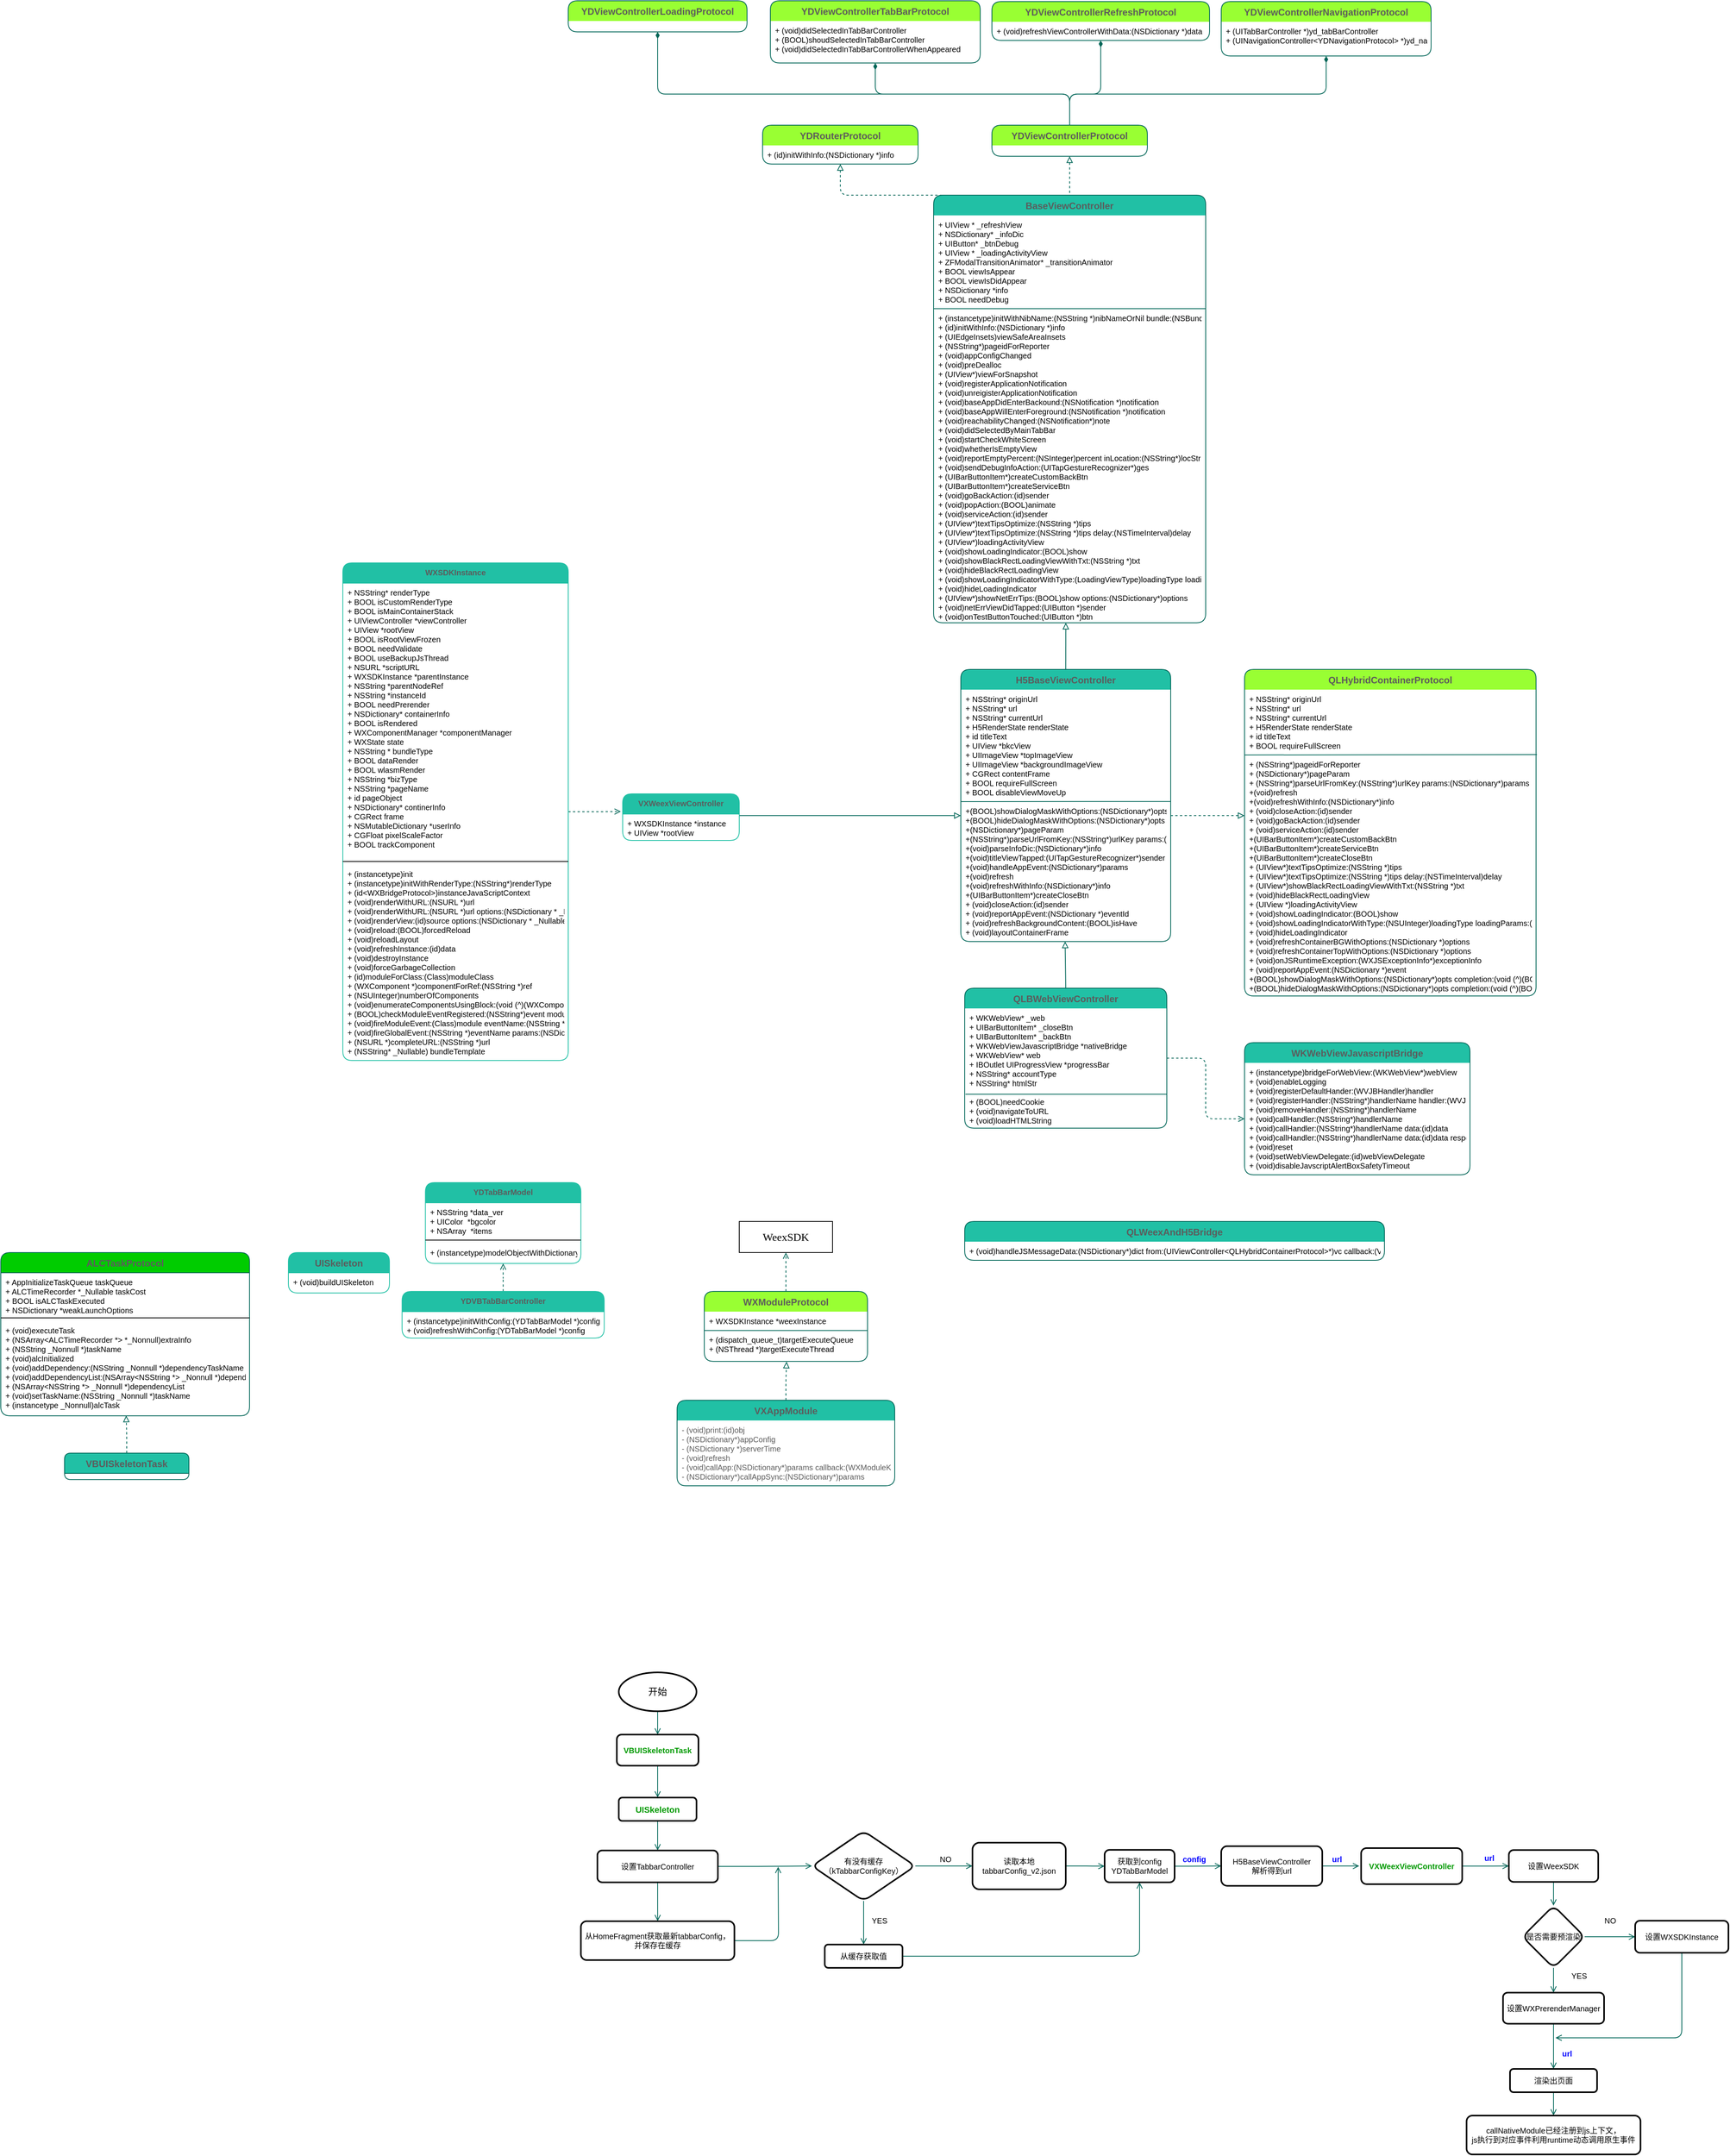 <mxfile version="14.2.9" type="github" pages="2">
  <diagram id="C5RBs43oDa-KdzZeNtuy" name="Weex加载">
    <mxGraphModel dx="3048" dy="3082" grid="1" gridSize="10" guides="1" tooltips="1" connect="1" arrows="1" fold="1" page="1" pageScale="1" pageWidth="827" pageHeight="1169" math="0" shadow="0">
      <root>
        <mxCell id="WIyWlLk6GJQsqaUBKTNV-0" />
        <mxCell id="WIyWlLk6GJQsqaUBKTNV-1" parent="WIyWlLk6GJQsqaUBKTNV-0" />
        <mxCell id="Zo8zre_AHFBqHG1fS06w-28" value="QLWeexAndH5Bridge" style="swimlane;fontStyle=1;align=center;verticalAlign=top;childLayout=stackLayout;horizontal=1;startSize=26;horizontalStack=0;resizeParent=1;resizeParentMax=0;resizeLast=0;collapsible=1;marginBottom=0;rounded=1;sketch=0;strokeColor=#006658;fillColor=#21C0A5;fontColor=#5C5C5C;swimlaneLine=0;" vertex="1" parent="WIyWlLk6GJQsqaUBKTNV-1">
          <mxGeometry x="360" y="280" width="540" height="50" as="geometry" />
        </mxCell>
        <mxCell id="Zo8zre_AHFBqHG1fS06w-31" value="+ (void)handleJSMessageData:(NSDictionary*)dict from:(UIViewController&lt;QLHybridContainerProtocol&gt;*)vc callback:(VXModuleKeepAliveCallback)callback" style="text;strokeColor=none;fillColor=none;align=left;verticalAlign=top;spacingLeft=4;spacingRight=4;overflow=hidden;rotatable=0;points=[[0,0.5],[1,0.5]];portConstraint=eastwest;fontSize=10;" vertex="1" parent="Zo8zre_AHFBqHG1fS06w-28">
          <mxGeometry y="26" width="540" height="24" as="geometry" />
        </mxCell>
        <mxCell id="Zo8zre_AHFBqHG1fS06w-32" value="WKWebViewJavascriptBridge" style="swimlane;fontStyle=1;align=center;verticalAlign=top;childLayout=stackLayout;horizontal=1;startSize=26;horizontalStack=0;resizeParent=1;resizeParentMax=0;resizeLast=0;collapsible=1;marginBottom=0;rounded=1;sketch=0;strokeColor=#006658;fillColor=#21C0A5;fontColor=#5C5C5C;swimlaneLine=0;" vertex="1" parent="WIyWlLk6GJQsqaUBKTNV-1">
          <mxGeometry x="720" y="50" width="290" height="170" as="geometry" />
        </mxCell>
        <mxCell id="Zo8zre_AHFBqHG1fS06w-33" value="+ (instancetype)bridgeForWebView:(WKWebView*)webView&#xa;+ (void)enableLogging&#xa;+ (void)registerDefaultHander:(WVJBHandler)handler&#xa;+ (void)registerHandler:(NSString*)handlerName handler:(WVJBHandler)handler&#xa;+ (void)removeHandler:(NSString*)handlerName&#xa;+ (void)callHandler:(NSString*)handlerName&#xa;+ (void)callHandler:(NSString*)handlerName data:(id)data&#xa;+ (void)callHandler:(NSString*)handlerName data:(id)data responseCallback:(WVJBResponseCallback)responseCallback&#xa;+ (void)reset&#xa;+ (void)setWebViewDelegate:(id)webViewDelegate&#xa;+ (void)disableJavscriptAlertBoxSafetyTimeout" style="text;strokeColor=none;fillColor=none;align=left;verticalAlign=top;spacingLeft=4;spacingRight=4;overflow=hidden;rotatable=0;points=[[0,0.5],[1,0.5]];portConstraint=eastwest;fontSize=10;" vertex="1" parent="Zo8zre_AHFBqHG1fS06w-32">
          <mxGeometry y="26" width="290" height="144" as="geometry" />
        </mxCell>
        <mxCell id="Zo8zre_AHFBqHG1fS06w-92" style="edgeStyle=orthogonalEdgeStyle;curved=0;rounded=1;sketch=0;orthogonalLoop=1;jettySize=auto;html=1;entryX=0;entryY=0.5;entryDx=0;entryDy=0;startArrow=none;startFill=0;endArrow=open;endFill=0;strokeColor=#006658;fillColor=#21C0A5;fontSize=10;fontColor=#FF9575;dashed=1;" edge="1" parent="WIyWlLk6GJQsqaUBKTNV-1" source="Zo8zre_AHFBqHG1fS06w-35" target="Zo8zre_AHFBqHG1fS06w-33">
          <mxGeometry relative="1" as="geometry" />
        </mxCell>
        <mxCell id="Zo8zre_AHFBqHG1fS06w-35" value="QLBWebViewController" style="swimlane;fontStyle=1;align=center;verticalAlign=top;childLayout=stackLayout;horizontal=1;startSize=26;horizontalStack=0;resizeParent=1;resizeParentMax=0;resizeLast=0;collapsible=1;marginBottom=0;rounded=1;sketch=0;strokeColor=#006658;fillColor=#21C0A5;fontColor=#5C5C5C;swimlaneLine=0;" vertex="1" parent="WIyWlLk6GJQsqaUBKTNV-1">
          <mxGeometry x="360" y="-20" width="260" height="180" as="geometry">
            <mxRectangle x="360" y="-20" width="170" height="26" as="alternateBounds" />
          </mxGeometry>
        </mxCell>
        <mxCell id="Zo8zre_AHFBqHG1fS06w-36" value="+ WKWebView* _web&#xa;+ UIBarButtonItem* _closeBtn&#xa;+ UIBarButtonItem* _backBtn&#xa;+ WKWebViewJavascriptBridge *nativeBridge&#xa;+ WKWebView* web&#xa;+ IBOutlet UIProgressView *progressBar&#xa;+ NSString* accountType&#xa;+ NSString* htmlStr&#xa;&#xa;+ (BOOL)needCookie&#xa;+ (void)navigateToURL&#xa;+ (void)loadHTMLString" style="text;strokeColor=none;fillColor=none;align=left;verticalAlign=top;spacingLeft=4;spacingRight=4;overflow=hidden;rotatable=0;points=[[0,0.5],[1,0.5]];portConstraint=eastwest;fontSize=10;" vertex="1" parent="Zo8zre_AHFBqHG1fS06w-35">
          <mxGeometry y="26" width="260" height="154" as="geometry" />
        </mxCell>
        <mxCell id="Zo8zre_AHFBqHG1fS06w-103" value="" style="endArrow=none;html=1;strokeColor=#006658;fillColor=#21C0A5;fontSize=10;fontColor=#FF9575;exitX=0.004;exitY=0.717;exitDx=0;exitDy=0;exitPerimeter=0;entryX=1;entryY=0.717;entryDx=0;entryDy=0;entryPerimeter=0;" edge="1" parent="Zo8zre_AHFBqHG1fS06w-35" source="Zo8zre_AHFBqHG1fS06w-36" target="Zo8zre_AHFBqHG1fS06w-36">
          <mxGeometry width="50" height="50" relative="1" as="geometry">
            <mxPoint x="10" y="170" as="sourcePoint" />
            <mxPoint x="60" y="120" as="targetPoint" />
          </mxGeometry>
        </mxCell>
        <mxCell id="Zo8zre_AHFBqHG1fS06w-83" style="edgeStyle=orthogonalEdgeStyle;curved=0;rounded=1;sketch=0;orthogonalLoop=1;jettySize=auto;html=1;entryX=1;entryY=0.5;entryDx=0;entryDy=0;startArrow=block;startFill=0;endArrow=none;endFill=0;strokeColor=#006658;fillColor=#21C0A5;fontSize=10;fontColor=#FF9575;dashed=1;" edge="1" parent="WIyWlLk6GJQsqaUBKTNV-1" source="Zo8zre_AHFBqHG1fS06w-43" target="Zo8zre_AHFBqHG1fS06w-52">
          <mxGeometry relative="1" as="geometry">
            <Array as="points">
              <mxPoint x="878" y="-242" />
            </Array>
          </mxGeometry>
        </mxCell>
        <mxCell id="Zo8zre_AHFBqHG1fS06w-43" value="QLHybridContainerProtocol" style="swimlane;fontStyle=1;align=center;verticalAlign=top;childLayout=stackLayout;horizontal=1;startSize=26;horizontalStack=0;resizeParent=1;resizeParentMax=0;resizeLast=0;collapsible=1;marginBottom=0;rounded=1;sketch=0;strokeColor=#006658;fontColor=#5C5C5C;swimlaneLine=0;fontSize=12;fillColor=#99FF33;" vertex="1" parent="WIyWlLk6GJQsqaUBKTNV-1">
          <mxGeometry x="720" y="-430" width="375" height="420" as="geometry">
            <mxRectangle x="690" y="-540" width="170" height="26" as="alternateBounds" />
          </mxGeometry>
        </mxCell>
        <mxCell id="Zo8zre_AHFBqHG1fS06w-49" value="" style="endArrow=none;html=1;rounded=0;strokeColor=#006658;fillColor=#21C0A5;fontSize=12;fontColor=#5C5C5C;entryX=1.003;entryY=0.212;entryDx=0;entryDy=0;entryPerimeter=0;" edge="1" parent="Zo8zre_AHFBqHG1fS06w-43" target="Zo8zre_AHFBqHG1fS06w-45">
          <mxGeometry relative="1" as="geometry">
            <mxPoint y="110" as="sourcePoint" />
            <mxPoint x="160" y="110" as="targetPoint" />
          </mxGeometry>
        </mxCell>
        <mxCell id="Zo8zre_AHFBqHG1fS06w-45" value="+ NSString* originUrl&#xa;+ NSString* url&#xa;+ NSString* currentUrl&#xa;+ H5RenderState renderState&#xa;+ id titleText&#xa;+ BOOL requireFullScreen&#xa;&#xa;+ (NSString*)pageidForReporter&#xa;+ (NSDictionary*)pageParam&#xa;+ (NSString*)parseUrlFromKey:(NSString*)urlKey params:(NSDictionary*)params&#xa;+(void)refresh&#xa;+(void)refreshWithInfo:(NSDictionary*)info&#xa;+ (void)closeAction:(id)sender&#xa;+ (void)goBackAction:(id)sender&#xa;+ (void)serviceAction:(id)sender&#xa;+(UIBarButtonItem*)createCustomBackBtn&#xa;+(UIBarButtonItem*)createServiceBtn&#xa;+(UIBarButtonItem*)createCloseBtn&#xa;+ (UIView*)textTipsOptimize:(NSString *)tips&#xa;+ (UIView*)textTipsOptimize:(NSString *)tips delay:(NSTimeInterval)delay&#xa;+ (UIView*)showBlackRectLoadingViewWithTxt:(NSString *)txt&#xa;+ (void)hideBlackRectLoadingView&#xa;+ (UIView *)loadingActivityView&#xa;+ (void)showLoadingIndicator:(BOOL)show&#xa;+ (void)showLoadingIndicatorWithType:(NSUInteger)loadingType loadingParams:(NSDictionary *)params&#xa;+ (void)hideLoadingIndicator&#xa;+ (void)refreshContainerBGWithOptions:(NSDictionary *)options&#xa;+ (void)refreshContainerTopWithOptions:(NSDictionary *)options&#xa;+ (void)onJSRuntimeException:(WXJSExceptionInfo*)exceptionInfo&#xa;+ (void)reportAppEvent:(NSDictionary *)event&#xa;+(BOOL)showDialogMaskWithOptions:(NSDictionary*)opts completion:(void (^)(BOOL finished))completion&#xa;+(BOOL)hideDialogMaskWithOptions:(NSDictionary*)opts completion:(void (^)(BOOL finished))completion" style="text;strokeColor=none;fillColor=none;align=left;verticalAlign=top;spacingLeft=4;spacingRight=4;overflow=hidden;rotatable=0;points=[[0,0.5],[1,0.5]];portConstraint=eastwest;fontSize=10;" vertex="1" parent="Zo8zre_AHFBqHG1fS06w-43">
          <mxGeometry y="26" width="375" height="394" as="geometry" />
        </mxCell>
        <mxCell id="Zo8zre_AHFBqHG1fS06w-50" value="H5BaseViewController" style="swimlane;fontStyle=1;align=center;verticalAlign=top;childLayout=stackLayout;horizontal=1;startSize=26;horizontalStack=0;resizeParent=1;resizeParentMax=0;resizeLast=0;collapsible=1;marginBottom=0;rounded=1;sketch=0;strokeColor=#006658;fillColor=#21C0A5;fontColor=#5C5C5C;swimlaneLine=0;" vertex="1" parent="WIyWlLk6GJQsqaUBKTNV-1">
          <mxGeometry x="355" y="-430" width="270" height="350" as="geometry">
            <mxRectangle x="310" y="-530" width="170" height="26" as="alternateBounds" />
          </mxGeometry>
        </mxCell>
        <mxCell id="Zo8zre_AHFBqHG1fS06w-53" value="" style="endArrow=none;html=1;rounded=0;strokeColor=#006658;fillColor=#21C0A5;fontSize=10;fontColor=#5C5C5C;entryX=1;entryY=0.444;entryDx=0;entryDy=0;entryPerimeter=0;" edge="1" parent="Zo8zre_AHFBqHG1fS06w-50" target="Zo8zre_AHFBqHG1fS06w-52">
          <mxGeometry relative="1" as="geometry">
            <mxPoint y="170" as="sourcePoint" />
            <mxPoint x="160" y="170" as="targetPoint" />
          </mxGeometry>
        </mxCell>
        <mxCell id="Zo8zre_AHFBqHG1fS06w-52" value="+ NSString* originUrl&#xa;+ NSString* url&#xa;+ NSString* currentUrl&#xa;+ H5RenderState renderState&#xa;+ id titleText&#xa;+ UIView *bkcView&#xa;+ UIImageView *topImageView&#xa;+ UIImageView *backgroundImageView&#xa;+ CGRect contentFrame&#xa;+ BOOL requireFullScreen&#xa;+ BOOL disableViewMoveUp&#xa;&#xa;+(BOOL)showDialogMaskWithOptions:(NSDictionary*)opts completion:(void (^)(BOOL finished))completion&#xa;+(BOOL)hideDialogMaskWithOptions:(NSDictionary*)opts completion:(void (^)(BOOL finished))completion&#xa;+(NSDictionary*)pageParam&#xa;+(NSString*)parseUrlFromKey:(NSString*)urlKey params:(NSDictionary*)params&#xa;+(void)parseInfoDic:(NSDictionary*)info&#xa;+(void)titleViewTapped:(UITapGestureRecognizer*)sender&#xa;+(void)handleAppEvent:(NSDictionary*)params&#xa;+(void)refresh&#xa;+(void)refreshWithInfo:(NSDictionary*)info&#xa;+(UIBarButtonItem*)createCloseBtn&#xa;+ (void)closeAction:(id)sender&#xa;+ (void)reportAppEvent:(NSDictionary *)eventId&#xa;+ (void)refreshBackgroundContent:(BOOL)isHave&#xa;+ (void)layoutContainerFrame" style="text;strokeColor=none;fillColor=none;align=left;verticalAlign=top;spacingLeft=4;spacingRight=4;overflow=hidden;rotatable=0;points=[[0,0.5],[1,0.5]];portConstraint=eastwest;fontSize=10;" vertex="1" parent="Zo8zre_AHFBqHG1fS06w-50">
          <mxGeometry y="26" width="270" height="324" as="geometry" />
        </mxCell>
        <mxCell id="Zo8zre_AHFBqHG1fS06w-54" value="BaseViewController" style="swimlane;fontStyle=1;align=center;verticalAlign=top;childLayout=stackLayout;horizontal=1;startSize=26;horizontalStack=0;resizeParent=1;resizeParentMax=0;resizeLast=0;collapsible=1;marginBottom=0;rounded=1;sketch=0;strokeColor=#006658;fillColor=#21C0A5;fontColor=#5C5C5C;swimlaneLine=0;" vertex="1" parent="WIyWlLk6GJQsqaUBKTNV-1">
          <mxGeometry x="320" y="-1040" width="350" height="550" as="geometry">
            <mxRectangle x="320" y="-1040" width="170" height="26" as="alternateBounds" />
          </mxGeometry>
        </mxCell>
        <mxCell id="Zo8zre_AHFBqHG1fS06w-57" value="" style="endArrow=none;html=1;rounded=0;strokeColor=#006658;fillColor=#21C0A5;fontSize=10;fontColor=#5C5C5C;entryX=1;entryY=0.229;entryDx=0;entryDy=0;entryPerimeter=0;" edge="1" parent="Zo8zre_AHFBqHG1fS06w-54" target="Zo8zre_AHFBqHG1fS06w-56">
          <mxGeometry relative="1" as="geometry">
            <mxPoint y="146" as="sourcePoint" />
            <mxPoint x="160" y="146" as="targetPoint" />
          </mxGeometry>
        </mxCell>
        <mxCell id="Zo8zre_AHFBqHG1fS06w-56" value="+ UIView * _refreshView&#xa;+ NSDictionary* _infoDic&#xa;+ UIButton* _btnDebug&#xa;+ UIView * _loadingActivityView&#xa;+ ZFModalTransitionAnimator* _transitionAnimator&#xa;+ BOOL viewIsAppear&#xa;+ BOOL viewIsDidAppear&#xa;+ NSDictionary *info&#xa;+ BOOL needDebug&#xa;&#xa;+ (instancetype)initWithNibName:(NSString *)nibNameOrNil bundle:(NSBundle *)nibBundleOrNil __attribute__((unavailable(&quot;use initWithInfo instead:&quot;)))&#xa;+ (id)initWithInfo:(NSDictionary *)info&#xa;+ (UIEdgeInsets)viewSafeAreaInsets&#xa;+ (NSString*)pageidForReporter&#xa;+ (void)appConfigChanged&#xa;+ (void)preDealloc&#xa;+ (UIView*)viewForSnapshot&#xa;+ (void)registerApplicationNotification&#xa;+ (void)unreigisterApplicationNotification&#xa;+ (void)baseAppDidEnterBackound:(NSNotification *)notification&#xa;+ (void)baseAppWillEnterForeground:(NSNotification *)notification&#xa;+ (void)reachabilityChanged:(NSNotification*)note&#xa;+ (void)didSelectedByMainTabBar&#xa;+ (void)startCheckWhiteScreen&#xa;+ (void)whetherIsEmptyView&#xa;+ (void)reportEmptyPercent:(NSInteger)percent inLocation:(NSString*)locStr url:(NSString*)urlstr&#xa;+ (void)sendDebugInfoAction:(UITapGestureRecognizer*)ges&#xa;+ (UIBarButtonItem*)createCustomBackBtn&#xa;+ (UIBarButtonItem*)createServiceBtn&#xa;+ (void)goBackAction:(id)sender&#xa;+ (void)popAction:(BOOL)animate&#xa;+ (void)serviceAction:(id)sender&#xa;+ (UIView*)textTipsOptimize:(NSString *)tips&#xa;+ (UIView*)textTipsOptimize:(NSString *)tips delay:(NSTimeInterval)delay&#xa;+ (UIView*)loadingActivityView&#xa;+ (void)showLoadingIndicator:(BOOL)show&#xa;+ (void)showBlackRectLoadingViewWithTxt:(NSString *)txt&#xa;+ (void)hideBlackRectLoadingView&#xa;+ (void)showLoadingIndicatorWithType:(LoadingViewType)loadingType loadingParams:(NSDictionary *)params&#xa;+ (void)hideLoadingIndicator&#xa;+ (UIView*)showNetErrTips:(BOOL)show options:(NSDictionary*)options&#xa;+ (void)netErrViewDidTapped:(UIButton *)sender&#xa;+ (void)onTestButtonTouched:(UIButton *)btn" style="text;strokeColor=none;fillColor=none;align=left;verticalAlign=top;spacingLeft=4;spacingRight=4;overflow=hidden;rotatable=0;points=[[0,0.5],[1,0.5]];portConstraint=eastwest;fontSize=10;" vertex="1" parent="Zo8zre_AHFBqHG1fS06w-54">
          <mxGeometry y="26" width="350" height="524" as="geometry" />
        </mxCell>
        <mxCell id="Zo8zre_AHFBqHG1fS06w-84" style="edgeStyle=orthogonalEdgeStyle;curved=0;rounded=1;sketch=0;orthogonalLoop=1;jettySize=auto;html=1;entryX=0.25;entryY=0;entryDx=0;entryDy=0;dashed=1;startArrow=block;startFill=0;endArrow=none;endFill=0;strokeColor=#006658;fillColor=#21C0A5;fontSize=10;fontColor=#FF9575;" edge="1" parent="WIyWlLk6GJQsqaUBKTNV-1" source="Zo8zre_AHFBqHG1fS06w-58" target="Zo8zre_AHFBqHG1fS06w-54">
          <mxGeometry relative="1" as="geometry">
            <Array as="points">
              <mxPoint x="200" y="-1040" />
            </Array>
          </mxGeometry>
        </mxCell>
        <mxCell id="Zo8zre_AHFBqHG1fS06w-58" value="YDRouterProtocol" style="swimlane;fontStyle=1;align=center;verticalAlign=top;childLayout=stackLayout;horizontal=1;startSize=26;horizontalStack=0;resizeParent=1;resizeParentMax=0;resizeLast=0;collapsible=1;marginBottom=0;rounded=1;sketch=0;strokeColor=#006658;fontColor=#5C5C5C;swimlaneLine=0;fontSize=12;fillColor=#99FF33;" vertex="1" parent="WIyWlLk6GJQsqaUBKTNV-1">
          <mxGeometry x="100" y="-1130" width="200" height="50" as="geometry">
            <mxRectangle x="690" y="-540" width="170" height="26" as="alternateBounds" />
          </mxGeometry>
        </mxCell>
        <mxCell id="Zo8zre_AHFBqHG1fS06w-60" value="+ (id)initWithInfo:(NSDictionary *)info" style="text;strokeColor=none;fillColor=none;align=left;verticalAlign=top;spacingLeft=4;spacingRight=4;overflow=hidden;rotatable=0;points=[[0,0.5],[1,0.5]];portConstraint=eastwest;fontSize=10;" vertex="1" parent="Zo8zre_AHFBqHG1fS06w-58">
          <mxGeometry y="26" width="200" height="24" as="geometry" />
        </mxCell>
        <mxCell id="Zo8zre_AHFBqHG1fS06w-86" style="edgeStyle=orthogonalEdgeStyle;curved=0;rounded=1;sketch=0;orthogonalLoop=1;jettySize=auto;html=1;entryX=0.5;entryY=0;entryDx=0;entryDy=0;dashed=1;startArrow=block;startFill=0;endArrow=none;endFill=0;strokeColor=#006658;fillColor=#21C0A5;fontSize=10;fontColor=#FF9575;" edge="1" parent="WIyWlLk6GJQsqaUBKTNV-1" source="Zo8zre_AHFBqHG1fS06w-61" target="Zo8zre_AHFBqHG1fS06w-54">
          <mxGeometry relative="1" as="geometry" />
        </mxCell>
        <mxCell id="Zo8zre_AHFBqHG1fS06w-61" value="YDViewControllerProtocol" style="swimlane;fontStyle=1;align=center;verticalAlign=top;childLayout=stackLayout;horizontal=1;startSize=26;horizontalStack=0;resizeParent=1;resizeParentMax=0;resizeLast=0;collapsible=1;marginBottom=0;rounded=1;sketch=0;strokeColor=#006658;fontColor=#5C5C5C;swimlaneLine=0;fontSize=12;fillColor=#99FF33;" vertex="1" parent="WIyWlLk6GJQsqaUBKTNV-1">
          <mxGeometry x="395" y="-1130" width="200" height="40" as="geometry">
            <mxRectangle x="690" y="-540" width="170" height="26" as="alternateBounds" />
          </mxGeometry>
        </mxCell>
        <mxCell id="Zo8zre_AHFBqHG1fS06w-87" style="edgeStyle=orthogonalEdgeStyle;curved=0;rounded=1;sketch=0;orthogonalLoop=1;jettySize=auto;html=1;entryX=0.5;entryY=0;entryDx=0;entryDy=0;startArrow=diamondThin;startFill=1;endArrow=none;endFill=0;strokeColor=#006658;fillColor=#21C0A5;fontSize=10;fontColor=#FF9575;" edge="1" parent="WIyWlLk6GJQsqaUBKTNV-1" source="Zo8zre_AHFBqHG1fS06w-65" target="Zo8zre_AHFBqHG1fS06w-61">
          <mxGeometry relative="1" as="geometry">
            <Array as="points">
              <mxPoint x="-35" y="-1170" />
              <mxPoint x="495" y="-1170" />
            </Array>
          </mxGeometry>
        </mxCell>
        <mxCell id="Zo8zre_AHFBqHG1fS06w-65" value="YDViewControllerLoadingProtocol" style="swimlane;fontStyle=1;align=center;verticalAlign=top;childLayout=stackLayout;horizontal=1;startSize=26;horizontalStack=0;resizeParent=1;resizeParentMax=0;resizeLast=0;collapsible=1;marginBottom=0;rounded=1;sketch=0;strokeColor=#006658;fontColor=#5C5C5C;swimlaneLine=0;fontSize=12;fillColor=#99FF33;" vertex="1" parent="WIyWlLk6GJQsqaUBKTNV-1">
          <mxGeometry x="-150" y="-1290" width="230" height="40" as="geometry">
            <mxRectangle x="690" y="-540" width="170" height="26" as="alternateBounds" />
          </mxGeometry>
        </mxCell>
        <mxCell id="Zo8zre_AHFBqHG1fS06w-90" style="edgeStyle=orthogonalEdgeStyle;curved=0;rounded=1;sketch=0;orthogonalLoop=1;jettySize=auto;html=1;entryX=0.5;entryY=0;entryDx=0;entryDy=0;startArrow=diamondThin;startFill=1;endArrow=none;endFill=0;strokeColor=#006658;fillColor=#21C0A5;fontSize=10;fontColor=#FF9575;" edge="1" parent="WIyWlLk6GJQsqaUBKTNV-1" source="Zo8zre_AHFBqHG1fS06w-67" target="Zo8zre_AHFBqHG1fS06w-61">
          <mxGeometry relative="1" as="geometry">
            <Array as="points">
              <mxPoint x="825" y="-1170" />
              <mxPoint x="495" y="-1170" />
            </Array>
          </mxGeometry>
        </mxCell>
        <mxCell id="Zo8zre_AHFBqHG1fS06w-67" value="YDViewControllerNavigationProtocol" style="swimlane;fontStyle=1;align=center;verticalAlign=top;childLayout=stackLayout;horizontal=1;startSize=26;horizontalStack=0;resizeParent=1;resizeParentMax=0;resizeLast=0;collapsible=1;marginBottom=0;rounded=1;sketch=0;strokeColor=#006658;fontColor=#5C5C5C;swimlaneLine=0;fontSize=12;fillColor=#99FF33;" vertex="1" parent="WIyWlLk6GJQsqaUBKTNV-1">
          <mxGeometry x="690" y="-1289" width="270" height="70" as="geometry">
            <mxRectangle x="690" y="-540" width="170" height="26" as="alternateBounds" />
          </mxGeometry>
        </mxCell>
        <mxCell id="Zo8zre_AHFBqHG1fS06w-68" value="+ (UITabBarController *)yd_tabBarController&#xa;+ (UINavigationController&lt;YDNavigationProtocol&gt; *)yd_navigationController" style="text;strokeColor=none;fillColor=none;align=left;verticalAlign=top;spacingLeft=4;spacingRight=4;overflow=hidden;rotatable=0;points=[[0,0.5],[1,0.5]];portConstraint=eastwest;fontSize=10;" vertex="1" parent="Zo8zre_AHFBqHG1fS06w-67">
          <mxGeometry y="26" width="270" height="44" as="geometry" />
        </mxCell>
        <mxCell id="Zo8zre_AHFBqHG1fS06w-88" style="edgeStyle=orthogonalEdgeStyle;curved=0;rounded=1;sketch=0;orthogonalLoop=1;jettySize=auto;html=1;entryX=0.5;entryY=0;entryDx=0;entryDy=0;startArrow=diamondThin;startFill=1;endArrow=none;endFill=0;strokeColor=#006658;fillColor=#21C0A5;fontSize=10;fontColor=#FF9575;" edge="1" parent="WIyWlLk6GJQsqaUBKTNV-1" source="Zo8zre_AHFBqHG1fS06w-69" target="Zo8zre_AHFBqHG1fS06w-61">
          <mxGeometry relative="1" as="geometry">
            <Array as="points">
              <mxPoint x="245" y="-1170" />
              <mxPoint x="495" y="-1170" />
            </Array>
          </mxGeometry>
        </mxCell>
        <mxCell id="Zo8zre_AHFBqHG1fS06w-69" value="YDViewControllerTabBarProtocol" style="swimlane;fontStyle=1;align=center;verticalAlign=top;childLayout=stackLayout;horizontal=1;startSize=26;horizontalStack=0;resizeParent=1;resizeParentMax=0;resizeLast=0;collapsible=1;marginBottom=0;rounded=1;sketch=0;strokeColor=#006658;fontColor=#5C5C5C;swimlaneLine=0;fontSize=12;fillColor=#99FF33;" vertex="1" parent="WIyWlLk6GJQsqaUBKTNV-1">
          <mxGeometry x="110" y="-1290" width="270" height="80" as="geometry">
            <mxRectangle x="690" y="-540" width="170" height="26" as="alternateBounds" />
          </mxGeometry>
        </mxCell>
        <mxCell id="Zo8zre_AHFBqHG1fS06w-70" value="+ (void)didSelectedInTabBarController&#xa;+ (BOOL)shoudSelectedInTabBarController&#xa;+ (void)didSelectedInTabBarControllerWhenAppeared" style="text;strokeColor=none;fillColor=none;align=left;verticalAlign=top;spacingLeft=4;spacingRight=4;overflow=hidden;rotatable=0;points=[[0,0.5],[1,0.5]];portConstraint=eastwest;fontSize=10;" vertex="1" parent="Zo8zre_AHFBqHG1fS06w-69">
          <mxGeometry y="26" width="270" height="54" as="geometry" />
        </mxCell>
        <mxCell id="Zo8zre_AHFBqHG1fS06w-89" style="edgeStyle=orthogonalEdgeStyle;curved=0;rounded=1;sketch=0;orthogonalLoop=1;jettySize=auto;html=1;entryX=0.5;entryY=0;entryDx=0;entryDy=0;startArrow=diamondThin;startFill=1;endArrow=none;endFill=0;strokeColor=#006658;fillColor=#21C0A5;fontSize=10;fontColor=#FF9575;" edge="1" parent="WIyWlLk6GJQsqaUBKTNV-1" source="Zo8zre_AHFBqHG1fS06w-71" target="Zo8zre_AHFBqHG1fS06w-61">
          <mxGeometry relative="1" as="geometry">
            <Array as="points">
              <mxPoint x="535" y="-1170" />
              <mxPoint x="495" y="-1170" />
            </Array>
          </mxGeometry>
        </mxCell>
        <mxCell id="Zo8zre_AHFBqHG1fS06w-71" value="YDViewControllerRefreshProtocol" style="swimlane;fontStyle=1;align=center;verticalAlign=top;childLayout=stackLayout;horizontal=1;startSize=26;horizontalStack=0;resizeParent=1;resizeParentMax=0;resizeLast=0;collapsible=1;marginBottom=0;rounded=1;sketch=0;strokeColor=#006658;fontColor=#5C5C5C;swimlaneLine=0;fontSize=12;fillColor=#99FF33;" vertex="1" parent="WIyWlLk6GJQsqaUBKTNV-1">
          <mxGeometry x="395" y="-1289" width="280" height="50" as="geometry">
            <mxRectangle x="690" y="-540" width="170" height="26" as="alternateBounds" />
          </mxGeometry>
        </mxCell>
        <mxCell id="Zo8zre_AHFBqHG1fS06w-72" value="+ (void)refreshViewControllerWithData:(NSDictionary *)data&#xa;" style="text;strokeColor=none;fillColor=none;align=left;verticalAlign=top;spacingLeft=4;spacingRight=4;overflow=hidden;rotatable=0;points=[[0,0.5],[1,0.5]];portConstraint=eastwest;fontSize=10;" vertex="1" parent="Zo8zre_AHFBqHG1fS06w-71">
          <mxGeometry y="26" width="280" height="24" as="geometry" />
        </mxCell>
        <mxCell id="Zo8zre_AHFBqHG1fS06w-77" value="" style="endArrow=none;html=1;strokeColor=#006658;fillColor=#21C0A5;fontSize=10;fontColor=#FF9575;entryX=0.5;entryY=0;entryDx=0;entryDy=0;startArrow=block;startFill=0;endFill=0;exitX=0.497;exitY=1;exitDx=0;exitDy=0;exitPerimeter=0;" edge="1" parent="WIyWlLk6GJQsqaUBKTNV-1" source="Zo8zre_AHFBqHG1fS06w-52" target="Zo8zre_AHFBqHG1fS06w-35">
          <mxGeometry width="50" height="50" relative="1" as="geometry">
            <mxPoint x="490" y="-170" as="sourcePoint" />
            <mxPoint x="340" y="-90" as="targetPoint" />
          </mxGeometry>
        </mxCell>
        <mxCell id="Zo8zre_AHFBqHG1fS06w-78" value="" style="endArrow=none;html=1;strokeColor=#006658;fillColor=#21C0A5;fontSize=10;fontColor=#FF9575;entryX=0.5;entryY=0;entryDx=0;entryDy=0;startArrow=block;startFill=0;endFill=0;exitX=0.486;exitY=1;exitDx=0;exitDy=0;exitPerimeter=0;" edge="1" parent="WIyWlLk6GJQsqaUBKTNV-1" source="Zo8zre_AHFBqHG1fS06w-56" target="Zo8zre_AHFBqHG1fS06w-50">
          <mxGeometry width="50" height="50" relative="1" as="geometry">
            <mxPoint x="490" y="-490" as="sourcePoint" />
            <mxPoint x="390" y="-190" as="targetPoint" />
          </mxGeometry>
        </mxCell>
        <mxCell id="Zo8zre_AHFBqHG1fS06w-133" value="" style="edgeStyle=orthogonalEdgeStyle;curved=0;rounded=1;sketch=0;orthogonalLoop=1;jettySize=auto;html=1;startArrow=none;startFill=0;endArrow=open;endFill=0;strokeColor=#006658;fillColor=#21C0A5;fontSize=12;fontColor=#000000;" edge="1" parent="WIyWlLk6GJQsqaUBKTNV-1" source="Zo8zre_AHFBqHG1fS06w-131" target="Zo8zre_AHFBqHG1fS06w-132">
          <mxGeometry relative="1" as="geometry" />
        </mxCell>
        <mxCell id="Zo8zre_AHFBqHG1fS06w-131" value="开始" style="strokeWidth=2;html=1;shape=mxgraph.flowchart.start_1;whiteSpace=wrap;rounded=1;shadow=0;glass=0;labelBackgroundColor=none;sketch=0;fontSize=12;fontColor=#000000;fillColor=none;" vertex="1" parent="WIyWlLk6GJQsqaUBKTNV-1">
          <mxGeometry x="-85" y="860" width="100" height="50" as="geometry" />
        </mxCell>
        <mxCell id="Zo8zre_AHFBqHG1fS06w-135" value="" style="edgeStyle=orthogonalEdgeStyle;curved=0;rounded=1;sketch=0;orthogonalLoop=1;jettySize=auto;html=1;startArrow=none;startFill=0;endArrow=open;endFill=0;strokeColor=#006658;fillColor=#21C0A5;fontSize=12;fontColor=#000000;" edge="1" parent="WIyWlLk6GJQsqaUBKTNV-1" source="Zo8zre_AHFBqHG1fS06w-132" target="Zo8zre_AHFBqHG1fS06w-134">
          <mxGeometry relative="1" as="geometry" />
        </mxCell>
        <mxCell id="Zo8zre_AHFBqHG1fS06w-132" value="VBUISkeletonTask" style="rounded=1;shadow=0;strokeWidth=2;fillColor=none;glass=0;sketch=0;fontSize=10;fontStyle=1;fontColor=#009900;" vertex="1" parent="WIyWlLk6GJQsqaUBKTNV-1">
          <mxGeometry x="-87.5" y="940" width="105" height="40" as="geometry" />
        </mxCell>
        <mxCell id="Zo8zre_AHFBqHG1fS06w-184" value="" style="edgeStyle=orthogonalEdgeStyle;curved=0;rounded=1;sketch=0;orthogonalLoop=1;jettySize=auto;html=1;startArrow=none;startFill=0;endArrow=open;endFill=0;strokeColor=#006658;fillColor=#21C0A5;fontSize=10;fontColor=#0000FF;" edge="1" parent="WIyWlLk6GJQsqaUBKTNV-1" source="Zo8zre_AHFBqHG1fS06w-134" target="Zo8zre_AHFBqHG1fS06w-183">
          <mxGeometry relative="1" as="geometry" />
        </mxCell>
        <mxCell id="Zo8zre_AHFBqHG1fS06w-134" value="UISkeleton" style="rounded=1;shadow=0;strokeWidth=2;fillColor=none;glass=0;sketch=0;fontSize=11;fontStyle=1;fontColor=#009900;" vertex="1" parent="WIyWlLk6GJQsqaUBKTNV-1">
          <mxGeometry x="-85" y="1021" width="100" height="30" as="geometry" />
        </mxCell>
        <mxCell id="Zo8zre_AHFBqHG1fS06w-140" value="" style="edgeStyle=orthogonalEdgeStyle;curved=0;rounded=1;sketch=0;orthogonalLoop=1;jettySize=auto;html=1;startArrow=none;startFill=0;endArrow=open;endFill=0;strokeColor=#006658;fillColor=#21C0A5;fontSize=10;fontColor=#000000;" edge="1" parent="WIyWlLk6GJQsqaUBKTNV-1" source="Zo8zre_AHFBqHG1fS06w-137" target="Zo8zre_AHFBqHG1fS06w-139">
          <mxGeometry relative="1" as="geometry" />
        </mxCell>
        <mxCell id="Zo8zre_AHFBqHG1fS06w-143" value="" style="edgeStyle=orthogonalEdgeStyle;curved=0;rounded=1;sketch=0;orthogonalLoop=1;jettySize=auto;html=1;startArrow=none;startFill=0;endArrow=open;endFill=0;strokeColor=#006658;fillColor=#21C0A5;fontSize=10;fontColor=#000000;" edge="1" parent="WIyWlLk6GJQsqaUBKTNV-1" source="Zo8zre_AHFBqHG1fS06w-137" target="Zo8zre_AHFBqHG1fS06w-142">
          <mxGeometry relative="1" as="geometry" />
        </mxCell>
        <mxCell id="Zo8zre_AHFBqHG1fS06w-137" value="有没有缓存&#xa;（kTabbarConfigKey）" style="rhombus;rounded=1;shadow=0;strokeWidth=2;fillColor=none;glass=0;sketch=0;fontSize=10;" vertex="1" parent="WIyWlLk6GJQsqaUBKTNV-1">
          <mxGeometry x="163.48" y="1064" width="133.04" height="90" as="geometry" />
        </mxCell>
        <mxCell id="Zo8zre_AHFBqHG1fS06w-146" value="" style="edgeStyle=orthogonalEdgeStyle;curved=0;rounded=1;sketch=0;orthogonalLoop=1;jettySize=auto;html=1;startArrow=none;startFill=0;endArrow=open;endFill=0;strokeColor=#006658;fillColor=#21C0A5;fontSize=10;fontColor=#000000;" edge="1" parent="WIyWlLk6GJQsqaUBKTNV-1" source="Zo8zre_AHFBqHG1fS06w-139" target="Zo8zre_AHFBqHG1fS06w-145">
          <mxGeometry relative="1" as="geometry" />
        </mxCell>
        <mxCell id="Zo8zre_AHFBqHG1fS06w-139" value="读取本地&#xa;tabbarConfig_v2.json" style="rounded=1;shadow=0;fontSize=10;strokeWidth=2;fillColor=none;glass=0;sketch=0;fontStyle=0" vertex="1" parent="WIyWlLk6GJQsqaUBKTNV-1">
          <mxGeometry x="370.0" y="1079" width="120" height="60" as="geometry" />
        </mxCell>
        <mxCell id="Zo8zre_AHFBqHG1fS06w-141" value="NO" style="text;html=1;align=center;verticalAlign=middle;resizable=0;points=[];autosize=1;fontSize=10;fontColor=#000000;" vertex="1" parent="WIyWlLk6GJQsqaUBKTNV-1">
          <mxGeometry x="320" y="1090" width="30" height="20" as="geometry" />
        </mxCell>
        <mxCell id="Zo8zre_AHFBqHG1fS06w-147" style="edgeStyle=orthogonalEdgeStyle;curved=0;rounded=1;sketch=0;orthogonalLoop=1;jettySize=auto;html=1;entryX=0.5;entryY=1;entryDx=0;entryDy=0;startArrow=none;startFill=0;endArrow=open;endFill=0;strokeColor=#006658;fillColor=#21C0A5;fontSize=10;fontColor=#000000;" edge="1" parent="WIyWlLk6GJQsqaUBKTNV-1" source="Zo8zre_AHFBqHG1fS06w-142" target="Zo8zre_AHFBqHG1fS06w-145">
          <mxGeometry relative="1" as="geometry" />
        </mxCell>
        <mxCell id="Zo8zre_AHFBqHG1fS06w-142" value="从缓存获取值" style="rounded=1;shadow=0;fontSize=10;strokeWidth=2;fillColor=none;glass=0;sketch=0;" vertex="1" parent="WIyWlLk6GJQsqaUBKTNV-1">
          <mxGeometry x="180" y="1210" width="100" height="30" as="geometry" />
        </mxCell>
        <mxCell id="Zo8zre_AHFBqHG1fS06w-144" value="YES" style="text;html=1;align=center;verticalAlign=middle;resizable=0;points=[];autosize=1;fontSize=10;fontColor=#000000;" vertex="1" parent="WIyWlLk6GJQsqaUBKTNV-1">
          <mxGeometry x="230" y="1169" width="40" height="20" as="geometry" />
        </mxCell>
        <mxCell id="Zo8zre_AHFBqHG1fS06w-173" value="" style="edgeStyle=orthogonalEdgeStyle;curved=0;rounded=1;sketch=0;orthogonalLoop=1;jettySize=auto;html=1;startArrow=none;startFill=0;endArrow=open;endFill=0;strokeColor=#006658;fillColor=#21C0A5;fontSize=10;fontColor=#000000;" edge="1" parent="WIyWlLk6GJQsqaUBKTNV-1" source="Zo8zre_AHFBqHG1fS06w-145" target="Zo8zre_AHFBqHG1fS06w-172">
          <mxGeometry relative="1" as="geometry" />
        </mxCell>
        <mxCell id="Zo8zre_AHFBqHG1fS06w-145" value="获取到config&#xa;YDTabBarModel" style="rounded=1;shadow=0;fontSize=10;strokeWidth=2;fillColor=none;glass=0;sketch=0;fontStyle=0;" vertex="1" parent="WIyWlLk6GJQsqaUBKTNV-1">
          <mxGeometry x="540" y="1088.25" width="90" height="41.75" as="geometry" />
        </mxCell>
        <mxCell id="Zo8zre_AHFBqHG1fS06w-154" value="" style="edgeStyle=orthogonalEdgeStyle;curved=0;rounded=1;sketch=0;orthogonalLoop=1;jettySize=auto;html=1;startArrow=none;startFill=0;endArrow=open;endFill=0;strokeColor=#006658;fillColor=#21C0A5;fontSize=10;fontColor=#009900;" edge="1" parent="WIyWlLk6GJQsqaUBKTNV-1" source="Zo8zre_AHFBqHG1fS06w-148" target="Zo8zre_AHFBqHG1fS06w-153">
          <mxGeometry relative="1" as="geometry" />
        </mxCell>
        <mxCell id="Zo8zre_AHFBqHG1fS06w-148" value="VXWeexViewController" style="rounded=1;shadow=0;fontSize=10;fontStyle=1;strokeWidth=2;fillColor=none;glass=0;sketch=0;fontColor=#009900;" vertex="1" parent="WIyWlLk6GJQsqaUBKTNV-1">
          <mxGeometry x="870" y="1085.94" width="130" height="46.38" as="geometry" />
        </mxCell>
        <mxCell id="Zo8zre_AHFBqHG1fS06w-156" value="" style="edgeStyle=orthogonalEdgeStyle;curved=0;rounded=1;sketch=0;orthogonalLoop=1;jettySize=auto;html=1;startArrow=none;startFill=0;endArrow=open;endFill=0;strokeColor=#006658;fillColor=#21C0A5;fontSize=10;fontColor=#000000;" edge="1" parent="WIyWlLk6GJQsqaUBKTNV-1" source="Zo8zre_AHFBqHG1fS06w-153" target="Zo8zre_AHFBqHG1fS06w-155">
          <mxGeometry relative="1" as="geometry" />
        </mxCell>
        <mxCell id="Zo8zre_AHFBqHG1fS06w-153" value="设置WeexSDK" style="rounded=1;shadow=0;fontSize=10;fontStyle=0;strokeWidth=2;fillColor=none;glass=0;sketch=0;" vertex="1" parent="WIyWlLk6GJQsqaUBKTNV-1">
          <mxGeometry x="1060" y="1088.5" width="115" height="41" as="geometry" />
        </mxCell>
        <mxCell id="Zo8zre_AHFBqHG1fS06w-158" value="" style="edgeStyle=orthogonalEdgeStyle;curved=0;rounded=1;sketch=0;orthogonalLoop=1;jettySize=auto;html=1;startArrow=none;startFill=0;endArrow=open;endFill=0;strokeColor=#006658;fillColor=#21C0A5;fontSize=10;fontColor=#000000;" edge="1" parent="WIyWlLk6GJQsqaUBKTNV-1" source="Zo8zre_AHFBqHG1fS06w-155" target="Zo8zre_AHFBqHG1fS06w-157">
          <mxGeometry relative="1" as="geometry" />
        </mxCell>
        <mxCell id="Zo8zre_AHFBqHG1fS06w-161" value="" style="edgeStyle=orthogonalEdgeStyle;curved=0;rounded=1;sketch=0;orthogonalLoop=1;jettySize=auto;html=1;startArrow=none;startFill=0;endArrow=open;endFill=0;strokeColor=#006658;fillColor=#21C0A5;fontSize=10;fontColor=#000000;" edge="1" parent="WIyWlLk6GJQsqaUBKTNV-1" source="Zo8zre_AHFBqHG1fS06w-155" target="Zo8zre_AHFBqHG1fS06w-160">
          <mxGeometry relative="1" as="geometry" />
        </mxCell>
        <mxCell id="Zo8zre_AHFBqHG1fS06w-155" value="是否需要预渲染" style="rhombus;rounded=1;shadow=0;fontSize=10;fontStyle=0;strokeWidth=2;fillColor=none;glass=0;sketch=0;" vertex="1" parent="WIyWlLk6GJQsqaUBKTNV-1">
          <mxGeometry x="1077.5" y="1160" width="80" height="80" as="geometry" />
        </mxCell>
        <mxCell id="Zo8zre_AHFBqHG1fS06w-166" style="edgeStyle=orthogonalEdgeStyle;curved=0;rounded=1;sketch=0;orthogonalLoop=1;jettySize=auto;html=1;startArrow=none;startFill=0;endArrow=open;endFill=0;strokeColor=#006658;fillColor=#21C0A5;fontSize=10;fontColor=#000000;exitX=0.5;exitY=1;exitDx=0;exitDy=0;" edge="1" parent="WIyWlLk6GJQsqaUBKTNV-1" source="Zo8zre_AHFBqHG1fS06w-157">
          <mxGeometry relative="1" as="geometry">
            <mxPoint x="1342.5" y="1199" as="sourcePoint" />
            <mxPoint x="1120" y="1330" as="targetPoint" />
            <Array as="points">
              <mxPoint x="1283" y="1330" />
            </Array>
          </mxGeometry>
        </mxCell>
        <mxCell id="Zo8zre_AHFBqHG1fS06w-157" value="设置WXSDKInstance" style="rounded=1;shadow=0;fontSize=10;fontStyle=0;strokeWidth=2;fillColor=none;glass=0;sketch=0;" vertex="1" parent="WIyWlLk6GJQsqaUBKTNV-1">
          <mxGeometry x="1222.5" y="1179.38" width="120" height="41.25" as="geometry" />
        </mxCell>
        <mxCell id="Zo8zre_AHFBqHG1fS06w-159" value="NO" style="text;html=1;align=center;verticalAlign=middle;resizable=0;points=[];autosize=1;fontSize=10;fontColor=#000000;" vertex="1" parent="WIyWlLk6GJQsqaUBKTNV-1">
          <mxGeometry x="1175" y="1169" width="30" height="20" as="geometry" />
        </mxCell>
        <mxCell id="Zo8zre_AHFBqHG1fS06w-179" style="edgeStyle=orthogonalEdgeStyle;curved=0;rounded=1;sketch=0;orthogonalLoop=1;jettySize=auto;html=1;startArrow=none;startFill=0;endArrow=open;endFill=0;strokeColor=#006658;fillColor=#21C0A5;fontSize=10;fontColor=#000000;" edge="1" parent="WIyWlLk6GJQsqaUBKTNV-1" source="Zo8zre_AHFBqHG1fS06w-160" target="Zo8zre_AHFBqHG1fS06w-163">
          <mxGeometry relative="1" as="geometry" />
        </mxCell>
        <mxCell id="Zo8zre_AHFBqHG1fS06w-160" value="设置WXPrerenderManager" style="rounded=1;shadow=0;fontSize=10;fontStyle=0;strokeWidth=2;fillColor=none;glass=0;sketch=0;" vertex="1" parent="WIyWlLk6GJQsqaUBKTNV-1">
          <mxGeometry x="1052.5" y="1271.82" width="130" height="40" as="geometry" />
        </mxCell>
        <mxCell id="Zo8zre_AHFBqHG1fS06w-162" value="YES" style="text;html=1;align=center;verticalAlign=middle;resizable=0;points=[];autosize=1;fontSize=10;fontColor=#000000;" vertex="1" parent="WIyWlLk6GJQsqaUBKTNV-1">
          <mxGeometry x="1130" y="1240" width="40" height="20" as="geometry" />
        </mxCell>
        <mxCell id="Zo8zre_AHFBqHG1fS06w-182" value="" style="edgeStyle=orthogonalEdgeStyle;curved=0;rounded=1;sketch=0;orthogonalLoop=1;jettySize=auto;html=1;startArrow=none;startFill=0;endArrow=open;endFill=0;strokeColor=#006658;fillColor=#21C0A5;fontSize=10;fontColor=#000000;" edge="1" parent="WIyWlLk6GJQsqaUBKTNV-1" source="Zo8zre_AHFBqHG1fS06w-163" target="Zo8zre_AHFBqHG1fS06w-181">
          <mxGeometry relative="1" as="geometry" />
        </mxCell>
        <mxCell id="Zo8zre_AHFBqHG1fS06w-163" value="渲染出页面" style="rounded=1;shadow=0;fontSize=10;fontStyle=0;strokeWidth=2;fillColor=none;glass=0;sketch=0;" vertex="1" parent="WIyWlLk6GJQsqaUBKTNV-1">
          <mxGeometry x="1061.5" y="1370" width="112" height="30" as="geometry" />
        </mxCell>
        <mxCell id="Zo8zre_AHFBqHG1fS06w-176" value="" style="edgeStyle=orthogonalEdgeStyle;curved=0;rounded=1;sketch=0;orthogonalLoop=1;jettySize=auto;html=1;startArrow=none;startFill=0;endArrow=open;endFill=0;strokeColor=#006658;fillColor=#21C0A5;fontSize=10;fontColor=#000000;" edge="1" parent="WIyWlLk6GJQsqaUBKTNV-1" source="Zo8zre_AHFBqHG1fS06w-172">
          <mxGeometry relative="1" as="geometry">
            <mxPoint x="867.5" y="1109" as="targetPoint" />
          </mxGeometry>
        </mxCell>
        <mxCell id="Zo8zre_AHFBqHG1fS06w-172" value="H5BaseViewController&#xa;解析得到url" style="rounded=1;shadow=0;fontSize=10;fontStyle=0;strokeWidth=2;fillColor=none;glass=0;sketch=0;" vertex="1" parent="WIyWlLk6GJQsqaUBKTNV-1">
          <mxGeometry x="690" y="1083.56" width="130" height="50.88" as="geometry" />
        </mxCell>
        <mxCell id="Zo8zre_AHFBqHG1fS06w-174" value="&lt;font&gt;config&lt;/font&gt;" style="text;html=1;align=center;verticalAlign=middle;resizable=0;points=[];autosize=1;fontSize=10;fontStyle=1;fontColor=#0000FF;" vertex="1" parent="WIyWlLk6GJQsqaUBKTNV-1">
          <mxGeometry x="630" y="1090" width="50" height="20" as="geometry" />
        </mxCell>
        <mxCell id="Zo8zre_AHFBqHG1fS06w-177" value="url" style="text;align=center;verticalAlign=middle;resizable=0;points=[];autosize=1;fontSize=10;fontColor=#0000FF;fontStyle=1" vertex="1" parent="WIyWlLk6GJQsqaUBKTNV-1">
          <mxGeometry x="824" y="1090" width="30" height="20" as="geometry" />
        </mxCell>
        <mxCell id="Zo8zre_AHFBqHG1fS06w-178" value="url" style="text;align=center;verticalAlign=middle;resizable=0;points=[];autosize=1;fontSize=10;fontColor=#0000FF;fontStyle=1" vertex="1" parent="WIyWlLk6GJQsqaUBKTNV-1">
          <mxGeometry x="1020" y="1088.5" width="30" height="20" as="geometry" />
        </mxCell>
        <mxCell id="Zo8zre_AHFBqHG1fS06w-180" value="url" style="text;align=center;verticalAlign=middle;resizable=0;points=[];autosize=1;fontSize=10;fontColor=#0000FF;fontStyle=1" vertex="1" parent="WIyWlLk6GJQsqaUBKTNV-1">
          <mxGeometry x="1120" y="1340" width="30" height="20" as="geometry" />
        </mxCell>
        <mxCell id="Zo8zre_AHFBqHG1fS06w-181" value="callNativeModule已经注册到js上下文，&#xa;js执行到对应事件利用runtime动态调用原生事件" style="rounded=1;shadow=0;fontSize=10;fontStyle=0;strokeWidth=2;fillColor=none;glass=0;sketch=0;" vertex="1" parent="WIyWlLk6GJQsqaUBKTNV-1">
          <mxGeometry x="1005.63" y="1430" width="223.75" height="50" as="geometry" />
        </mxCell>
        <mxCell id="Zo8zre_AHFBqHG1fS06w-186" value="" style="edgeStyle=orthogonalEdgeStyle;curved=0;rounded=1;sketch=0;orthogonalLoop=1;jettySize=auto;html=1;startArrow=none;startFill=0;endArrow=open;endFill=0;strokeColor=#006658;fillColor=#21C0A5;fontSize=10;fontColor=#0000FF;" edge="1" parent="WIyWlLk6GJQsqaUBKTNV-1" source="Zo8zre_AHFBqHG1fS06w-183" target="Zo8zre_AHFBqHG1fS06w-185">
          <mxGeometry relative="1" as="geometry" />
        </mxCell>
        <mxCell id="Zo8zre_AHFBqHG1fS06w-187" style="edgeStyle=orthogonalEdgeStyle;curved=0;rounded=1;sketch=0;orthogonalLoop=1;jettySize=auto;html=1;entryX=0;entryY=0.5;entryDx=0;entryDy=0;startArrow=none;startFill=0;endArrow=open;endFill=0;strokeColor=#006658;fillColor=#21C0A5;fontSize=10;fontColor=#000000;" edge="1" parent="WIyWlLk6GJQsqaUBKTNV-1" source="Zo8zre_AHFBqHG1fS06w-183" target="Zo8zre_AHFBqHG1fS06w-137">
          <mxGeometry relative="1" as="geometry" />
        </mxCell>
        <mxCell id="Zo8zre_AHFBqHG1fS06w-183" value="设置TabbarController" style="rounded=1;shadow=0;fontSize=10;fontStyle=0;strokeWidth=2;fillColor=none;glass=0;sketch=0;" vertex="1" parent="WIyWlLk6GJQsqaUBKTNV-1">
          <mxGeometry x="-112.5" y="1089" width="155" height="41" as="geometry" />
        </mxCell>
        <mxCell id="Zo8zre_AHFBqHG1fS06w-188" style="edgeStyle=orthogonalEdgeStyle;curved=0;rounded=1;sketch=0;orthogonalLoop=1;jettySize=auto;html=1;startArrow=none;startFill=0;endArrow=open;endFill=0;strokeColor=#006658;fillColor=#21C0A5;fontSize=10;fontColor=#000000;" edge="1" parent="WIyWlLk6GJQsqaUBKTNV-1" source="Zo8zre_AHFBqHG1fS06w-185">
          <mxGeometry relative="1" as="geometry">
            <mxPoint x="120" y="1110" as="targetPoint" />
          </mxGeometry>
        </mxCell>
        <mxCell id="Zo8zre_AHFBqHG1fS06w-185" value="从HomeFragment获取最新tabbarConfig，&#xa;并保存在缓存" style="rounded=1;shadow=0;fontSize=10;fontStyle=0;strokeWidth=2;fillColor=none;glass=0;sketch=0;" vertex="1" parent="WIyWlLk6GJQsqaUBKTNV-1">
          <mxGeometry x="-133.75" y="1180" width="197.5" height="50" as="geometry" />
        </mxCell>
        <mxCell id="Zo8zre_AHFBqHG1fS06w-9" value="VXAppModule" style="swimlane;fontStyle=1;align=center;verticalAlign=top;childLayout=stackLayout;horizontal=1;startSize=26;horizontalStack=0;resizeParent=1;resizeParentMax=0;resizeLast=0;collapsible=1;marginBottom=0;rounded=1;strokeColor=#006658;fillColor=#21C0A5;fontColor=#5C5C5C;swimlaneLine=0;glass=0;shadow=0;" vertex="1" parent="WIyWlLk6GJQsqaUBKTNV-1">
          <mxGeometry x="-10" y="510" width="280" height="110" as="geometry">
            <mxRectangle x="260" y="210" width="110" height="26" as="alternateBounds" />
          </mxGeometry>
        </mxCell>
        <mxCell id="Zo8zre_AHFBqHG1fS06w-12" value="- (void)print:(id)obj&#xa;- (NSDictionary*)appConfig&#xa;- (NSDictionary *)serverTime&#xa;- (void)refresh&#xa;- (void)callApp:(NSDictionary*)params callback:(WXModuleKeepAliveCallback)callback&#xa;- (NSDictionary*)callAppSync:(NSDictionary*)params" style="text;strokeColor=none;fillColor=none;align=left;verticalAlign=top;spacingLeft=4;spacingRight=4;overflow=hidden;rotatable=0;points=[[0,0.5],[1,0.5]];portConstraint=eastwest;fontColor=#5C5C5C;fontSize=10;labelBorderColor=none;labelBackgroundColor=none;" vertex="1" parent="Zo8zre_AHFBqHG1fS06w-9">
          <mxGeometry y="26" width="280" height="84" as="geometry" />
        </mxCell>
        <mxCell id="Zo8zre_AHFBqHG1fS06w-93" value="WXModuleProtocol" style="swimlane;fontStyle=1;align=center;verticalAlign=top;childLayout=stackLayout;horizontal=1;startSize=26;horizontalStack=0;resizeParent=1;resizeParentMax=0;resizeLast=0;collapsible=1;marginBottom=0;rounded=1;sketch=0;strokeColor=#006658;fontColor=#5C5C5C;swimlaneLine=0;fontSize=12;fillColor=#99FF33;" vertex="1" parent="WIyWlLk6GJQsqaUBKTNV-1">
          <mxGeometry x="25" y="370" width="210" height="90" as="geometry">
            <mxRectangle x="690" y="-540" width="170" height="26" as="alternateBounds" />
          </mxGeometry>
        </mxCell>
        <mxCell id="Zo8zre_AHFBqHG1fS06w-94" value="+ WXSDKInstance *weexInstance&#xa;&#xa;+ (dispatch_queue_t)targetExecuteQueue&#xa;+ (NSThread *)targetExecuteThread" style="text;strokeColor=none;fillColor=none;align=left;verticalAlign=top;spacingLeft=4;spacingRight=4;overflow=hidden;rotatable=0;points=[[0,0.5],[1,0.5]];portConstraint=eastwest;fontSize=10;" vertex="1" parent="Zo8zre_AHFBqHG1fS06w-93">
          <mxGeometry y="26" width="210" height="64" as="geometry" />
        </mxCell>
        <mxCell id="Zo8zre_AHFBqHG1fS06w-95" value="" style="endArrow=none;html=1;strokeColor=#006658;fillColor=#21C0A5;fontSize=10;fontColor=#FF9575;exitX=-0.001;exitY=0.378;exitDx=0;exitDy=0;exitPerimeter=0;entryX=0.999;entryY=0.378;entryDx=0;entryDy=0;entryPerimeter=0;" edge="1" parent="Zo8zre_AHFBqHG1fS06w-93" source="Zo8zre_AHFBqHG1fS06w-94" target="Zo8zre_AHFBqHG1fS06w-94">
          <mxGeometry width="50" height="50" relative="1" as="geometry">
            <mxPoint x="320" y="90" as="sourcePoint" />
            <mxPoint x="370" y="40" as="targetPoint" />
          </mxGeometry>
        </mxCell>
        <mxCell id="Zo8zre_AHFBqHG1fS06w-97" style="edgeStyle=orthogonalEdgeStyle;curved=0;rounded=1;sketch=0;orthogonalLoop=1;jettySize=auto;html=1;entryX=0.504;entryY=1.006;entryDx=0;entryDy=0;entryPerimeter=0;dashed=1;startArrow=none;startFill=0;endArrow=block;endFill=0;strokeColor=#006658;fillColor=#21C0A5;fontSize=10;fontColor=#FF9575;" edge="1" parent="WIyWlLk6GJQsqaUBKTNV-1" source="Zo8zre_AHFBqHG1fS06w-9" target="Zo8zre_AHFBqHG1fS06w-94">
          <mxGeometry x="-90" y="240" as="geometry" />
        </mxCell>
        <mxCell id="Zo8zre_AHFBqHG1fS06w-105" value="&lt;p class=&quot;p1&quot; style=&quot;margin: 0px ; font-stretch: normal ; font-size: 14px ; line-height: normal ; font-family: &amp;#34;menlo&amp;#34;&quot;&gt;WeexSDK&lt;/p&gt;" style="rounded=0;whiteSpace=wrap;html=1;shadow=0;glass=0;labelBackgroundColor=none;sketch=0;fontSize=32;fillColor=none;strokeWidth=1;" vertex="1" parent="WIyWlLk6GJQsqaUBKTNV-1">
          <mxGeometry x="70" y="280" width="120" height="40" as="geometry" />
        </mxCell>
        <mxCell id="Zo8zre_AHFBqHG1fS06w-106" style="edgeStyle=orthogonalEdgeStyle;curved=0;rounded=1;sketch=0;orthogonalLoop=1;jettySize=auto;html=1;entryX=0.5;entryY=1;entryDx=0;entryDy=0;startArrow=none;startFill=0;endArrow=open;endFill=0;strokeColor=#006658;fillColor=#21C0A5;fontSize=32;fontColor=#000000;dashed=1;" edge="1" parent="WIyWlLk6GJQsqaUBKTNV-1" source="Zo8zre_AHFBqHG1fS06w-93" target="Zo8zre_AHFBqHG1fS06w-105">
          <mxGeometry x="-90" y="240" as="geometry" />
        </mxCell>
        <mxCell id="CemV3iuk9sfsoVy3u5H--5" style="edgeStyle=orthogonalEdgeStyle;curved=0;rounded=1;sketch=0;orthogonalLoop=1;jettySize=auto;html=1;entryX=0.504;entryY=0.997;entryDx=0;entryDy=0;entryPerimeter=0;dashed=1;endArrow=block;endFill=0;strokeColor=#006658;fillColor=#21C0A5;fontSize=12;fontColor=#5C5C5C;" edge="1" parent="WIyWlLk6GJQsqaUBKTNV-1" source="CemV3iuk9sfsoVy3u5H--0" target="CemV3iuk9sfsoVy3u5H--4">
          <mxGeometry relative="1" as="geometry" />
        </mxCell>
        <mxCell id="CemV3iuk9sfsoVy3u5H--0" value="VBUISkeletonTask" style="swimlane;fontStyle=1;align=center;verticalAlign=top;childLayout=stackLayout;horizontal=1;startSize=26;horizontalStack=0;resizeParent=1;resizeParentMax=0;resizeLast=0;collapsible=1;marginBottom=0;rounded=1;sketch=0;strokeColor=#006658;fillColor=#21C0A5;fontColor=#5C5C5C;" vertex="1" parent="WIyWlLk6GJQsqaUBKTNV-1">
          <mxGeometry x="-798" y="578" width="160" height="34" as="geometry" />
        </mxCell>
        <mxCell id="CemV3iuk9sfsoVy3u5H--1" value="ALCTaskProtocol" style="swimlane;fontStyle=1;align=center;verticalAlign=top;childLayout=stackLayout;horizontal=1;startSize=26;horizontalStack=0;resizeParent=1;resizeParentMax=0;resizeLast=0;collapsible=1;marginBottom=0;rounded=1;sketch=0;strokeColor=#006658;fontSize=12;fontColor=#5C5C5C;fillColor=#00CC00;" vertex="1" parent="WIyWlLk6GJQsqaUBKTNV-1">
          <mxGeometry x="-880" y="320" width="320" height="210" as="geometry" />
        </mxCell>
        <mxCell id="CemV3iuk9sfsoVy3u5H--2" value="+ AppInitializeTaskQueue taskQueue &#xa;+ ALCTimeRecorder *_Nullable taskCost &#xa;+ BOOL isALCTaskExecuted &#xa;+ NSDictionary *weakLaunchOptions " style="text;strokeColor=none;fillColor=none;align=left;verticalAlign=top;spacingLeft=4;spacingRight=4;overflow=hidden;rotatable=0;points=[[0,0.5],[1,0.5]];portConstraint=eastwest;fontSize=10;" vertex="1" parent="CemV3iuk9sfsoVy3u5H--1">
          <mxGeometry y="26" width="320" height="54" as="geometry" />
        </mxCell>
        <mxCell id="CemV3iuk9sfsoVy3u5H--3" value="" style="line;strokeWidth=1;fillColor=none;align=left;verticalAlign=middle;spacingTop=-1;spacingLeft=3;spacingRight=3;rotatable=0;labelPosition=right;points=[];portConstraint=eastwest;" vertex="1" parent="CemV3iuk9sfsoVy3u5H--1">
          <mxGeometry y="80" width="320" height="8" as="geometry" />
        </mxCell>
        <mxCell id="CemV3iuk9sfsoVy3u5H--4" value="+ (void)executeTask&#xa;+ (NSArray&lt;ALCTimeRecorder *&gt; *_Nonnull)extraInfo&#xa;+ (NSString _Nonnull *)taskName&#xa;+ (void)alcInitialized&#xa;+ (void)addDependency:(NSString _Nonnull *)dependencyTaskName&#xa;+ (void)addDependencyList:(NSArray&lt;NSString *&gt; _Nonnull *)dependencyTaskNameList&#xa;+ (NSArray&lt;NSString *&gt; _Nonnull *)dependencyList &#xa;+ (void)setTaskName:(NSString _Nonnull *)taskName&#xa;+ (instancetype _Nonnull)alcTask" style="text;strokeColor=none;fillColor=none;align=left;verticalAlign=top;spacingLeft=4;spacingRight=4;overflow=hidden;rotatable=0;points=[[0,0.5],[1,0.5]];portConstraint=eastwest;fontSize=10;" vertex="1" parent="CemV3iuk9sfsoVy3u5H--1">
          <mxGeometry y="88" width="320" height="122" as="geometry" />
        </mxCell>
        <mxCell id="CemV3iuk9sfsoVy3u5H--6" value="UISkeleton" style="swimlane;fontStyle=1;align=center;verticalAlign=top;childLayout=stackLayout;horizontal=1;startSize=26;horizontalStack=0;resizeParent=1;resizeParentMax=0;resizeLast=0;collapsible=1;marginBottom=0;rounded=1;sketch=0;fontSize=12;fontColor=#5C5C5C;fillColor=#21C0A5;strokeColor=#21C0A5;" vertex="1" parent="WIyWlLk6GJQsqaUBKTNV-1">
          <mxGeometry x="-510" y="320" width="130" height="52" as="geometry" />
        </mxCell>
        <mxCell id="CemV3iuk9sfsoVy3u5H--7" value="+ (void)buildUISkeleton" style="text;strokeColor=none;fillColor=none;align=left;verticalAlign=top;spacingLeft=4;spacingRight=4;overflow=hidden;rotatable=0;points=[[0,0.5],[1,0.5]];portConstraint=eastwest;fontSize=10;" vertex="1" parent="CemV3iuk9sfsoVy3u5H--6">
          <mxGeometry y="26" width="130" height="26" as="geometry" />
        </mxCell>
        <mxCell id="CemV3iuk9sfsoVy3u5H--21" style="edgeStyle=orthogonalEdgeStyle;curved=0;rounded=1;sketch=0;orthogonalLoop=1;jettySize=auto;html=1;entryX=0.5;entryY=1;entryDx=0;entryDy=0;dashed=1;endArrow=open;endFill=0;strokeColor=#006658;fillColor=#21C0A5;fontSize=10;fontColor=#5C5C5C;" edge="1" parent="WIyWlLk6GJQsqaUBKTNV-1" source="CemV3iuk9sfsoVy3u5H--10" target="CemV3iuk9sfsoVy3u5H--17">
          <mxGeometry relative="1" as="geometry" />
        </mxCell>
        <mxCell id="CemV3iuk9sfsoVy3u5H--10" value="YDVBTabBarController" style="swimlane;fontStyle=1;align=center;verticalAlign=top;childLayout=stackLayout;horizontal=1;startSize=26;horizontalStack=0;resizeParent=1;resizeParentMax=0;resizeLast=0;collapsible=1;marginBottom=0;rounded=1;sketch=0;strokeColor=#21C0A5;fillColor=#21C0A5;fontSize=10;fontColor=#5C5C5C;" vertex="1" parent="WIyWlLk6GJQsqaUBKTNV-1">
          <mxGeometry x="-363.75" y="370" width="260" height="60" as="geometry" />
        </mxCell>
        <mxCell id="CemV3iuk9sfsoVy3u5H--11" value="+ (instancetype)initWithConfig:(YDTabBarModel *)config&#xa;+ (void)refreshWithConfig:(YDTabBarModel *)config" style="text;strokeColor=none;fillColor=none;align=left;verticalAlign=top;spacingLeft=4;spacingRight=4;overflow=hidden;rotatable=0;points=[[0,0.5],[1,0.5]];portConstraint=eastwest;fontSize=10;" vertex="1" parent="CemV3iuk9sfsoVy3u5H--10">
          <mxGeometry y="26" width="260" height="34" as="geometry" />
        </mxCell>
        <mxCell id="CemV3iuk9sfsoVy3u5H--17" value="YDTabBarModel" style="swimlane;fontStyle=1;align=center;verticalAlign=top;childLayout=stackLayout;horizontal=1;startSize=26;horizontalStack=0;resizeParent=1;resizeParentMax=0;resizeLast=0;collapsible=1;marginBottom=0;rounded=1;sketch=0;strokeColor=#21C0A5;fillColor=#21C0A5;fontSize=10;fontColor=#5C5C5C;" vertex="1" parent="WIyWlLk6GJQsqaUBKTNV-1">
          <mxGeometry x="-333.75" y="230" width="200" height="104" as="geometry" />
        </mxCell>
        <mxCell id="CemV3iuk9sfsoVy3u5H--18" value="+ NSString *data_ver&#xa;+ UIColor  *bgcolor&#xa;+ NSArray  *items" style="text;strokeColor=none;fillColor=none;align=left;verticalAlign=top;spacingLeft=4;spacingRight=4;overflow=hidden;rotatable=0;points=[[0,0.5],[1,0.5]];portConstraint=eastwest;fontSize=10;" vertex="1" parent="CemV3iuk9sfsoVy3u5H--17">
          <mxGeometry y="26" width="200" height="44" as="geometry" />
        </mxCell>
        <mxCell id="CemV3iuk9sfsoVy3u5H--19" value="" style="line;strokeWidth=1;fillColor=none;align=left;verticalAlign=middle;spacingTop=-1;spacingLeft=3;spacingRight=3;rotatable=0;labelPosition=right;points=[];portConstraint=eastwest;" vertex="1" parent="CemV3iuk9sfsoVy3u5H--17">
          <mxGeometry y="70" width="200" height="8" as="geometry" />
        </mxCell>
        <mxCell id="CemV3iuk9sfsoVy3u5H--20" value="+ (instancetype)modelObjectWithDictionary:(NSDictionary *)dict" style="text;strokeColor=none;fillColor=none;align=left;verticalAlign=top;spacingLeft=4;spacingRight=4;overflow=hidden;rotatable=0;points=[[0,0.5],[1,0.5]];portConstraint=eastwest;fontSize=10;" vertex="1" parent="CemV3iuk9sfsoVy3u5H--17">
          <mxGeometry y="78" width="200" height="26" as="geometry" />
        </mxCell>
        <mxCell id="CemV3iuk9sfsoVy3u5H--26" style="edgeStyle=orthogonalEdgeStyle;curved=0;rounded=1;sketch=0;orthogonalLoop=1;jettySize=auto;html=1;entryX=0;entryY=0.5;entryDx=0;entryDy=0;endArrow=block;endFill=0;strokeColor=#006658;fillColor=#21C0A5;fontSize=10;fontColor=#5C5C5C;" edge="1" parent="WIyWlLk6GJQsqaUBKTNV-1" source="CemV3iuk9sfsoVy3u5H--22" target="Zo8zre_AHFBqHG1fS06w-52">
          <mxGeometry relative="1" as="geometry">
            <Array as="points">
              <mxPoint x="5" y="-242" />
            </Array>
          </mxGeometry>
        </mxCell>
        <mxCell id="CemV3iuk9sfsoVy3u5H--22" value="VXWeexViewController" style="swimlane;fontStyle=1;align=center;verticalAlign=top;childLayout=stackLayout;horizontal=1;startSize=26;horizontalStack=0;resizeParent=1;resizeParentMax=0;resizeLast=0;collapsible=1;marginBottom=0;rounded=1;sketch=0;strokeColor=#21C0A5;fillColor=#21C0A5;fontSize=10;fontColor=#5C5C5C;" vertex="1" parent="WIyWlLk6GJQsqaUBKTNV-1">
          <mxGeometry x="-80" y="-270" width="150" height="60" as="geometry" />
        </mxCell>
        <mxCell id="CemV3iuk9sfsoVy3u5H--23" value="+ WXSDKInstance *instance&#xa;+ UIView *rootView" style="text;strokeColor=none;fillColor=none;align=left;verticalAlign=top;spacingLeft=4;spacingRight=4;overflow=hidden;rotatable=0;points=[[0,0.5],[1,0.5]];portConstraint=eastwest;fontSize=10;" vertex="1" parent="CemV3iuk9sfsoVy3u5H--22">
          <mxGeometry y="26" width="150" height="34" as="geometry" />
        </mxCell>
        <mxCell id="CemV3iuk9sfsoVy3u5H--31" style="edgeStyle=orthogonalEdgeStyle;curved=0;rounded=1;sketch=0;orthogonalLoop=1;jettySize=auto;html=1;entryX=-0.016;entryY=-0.094;entryDx=0;entryDy=0;entryPerimeter=0;endArrow=open;endFill=0;strokeColor=#006658;fillColor=#21C0A5;fontSize=10;fontColor=#5C5C5C;dashed=1;" edge="1" parent="WIyWlLk6GJQsqaUBKTNV-1" source="CemV3iuk9sfsoVy3u5H--27" target="CemV3iuk9sfsoVy3u5H--23">
          <mxGeometry relative="1" as="geometry" />
        </mxCell>
        <mxCell id="CemV3iuk9sfsoVy3u5H--27" value="WXSDKInstance" style="swimlane;fontStyle=1;align=center;verticalAlign=top;childLayout=stackLayout;horizontal=1;startSize=26;horizontalStack=0;resizeParent=1;resizeParentMax=0;resizeLast=0;collapsible=1;marginBottom=0;rounded=1;sketch=0;strokeColor=#21C0A5;fillColor=#21C0A5;fontSize=10;fontColor=#5C5C5C;" vertex="1" parent="WIyWlLk6GJQsqaUBKTNV-1">
          <mxGeometry x="-440" y="-567" width="290" height="640" as="geometry" />
        </mxCell>
        <mxCell id="CemV3iuk9sfsoVy3u5H--28" value="+ NSString* renderType&#xa;+ BOOL isCustomRenderType&#xa;+ BOOL isMainContainerStack&#xa;+ UIViewController *viewController&#xa;+ UIView *rootView&#xa;+ BOOL isRootViewFrozen&#xa;+ BOOL needValidate&#xa;+ BOOL useBackupJsThread&#xa;+ NSURL *scriptURL&#xa;+ WXSDKInstance *parentInstance&#xa;+ NSString *parentNodeRef&#xa;+ NSString *instanceId&#xa;+ BOOL needPrerender&#xa;+ NSDictionary* containerInfo&#xa;+ BOOL isRendered&#xa;+ WXComponentManager *componentManager&#xa;+ WXState state&#xa;+ NSString * bundleType&#xa;+ BOOL dataRender&#xa;+ BOOL wlasmRender&#xa;+ NSString *bizType&#xa;+ NSString *pageName&#xa;+ id pageObject&#xa;+ NSDictionary* continerInfo&#xa;+ CGRect frame&#xa;+ NSMutableDictionary *userInfo&#xa;+ CGFloat pixelScaleFactor&#xa;+ BOOL trackComponent" style="text;strokeColor=none;fillColor=none;align=left;verticalAlign=top;spacingLeft=4;spacingRight=4;overflow=hidden;rotatable=0;points=[[0,0.5],[1,0.5]];portConstraint=eastwest;fontSize=10;" vertex="1" parent="CemV3iuk9sfsoVy3u5H--27">
          <mxGeometry y="26" width="290" height="354" as="geometry" />
        </mxCell>
        <mxCell id="CemV3iuk9sfsoVy3u5H--29" value="" style="line;strokeWidth=1;fillColor=none;align=left;verticalAlign=middle;spacingTop=-1;spacingLeft=3;spacingRight=3;rotatable=0;labelPosition=right;points=[];portConstraint=eastwest;" vertex="1" parent="CemV3iuk9sfsoVy3u5H--27">
          <mxGeometry y="380" width="290" height="8" as="geometry" />
        </mxCell>
        <mxCell id="CemV3iuk9sfsoVy3u5H--30" value="+ (instancetype)init&#xa;+ (instancetype)initWithRenderType:(NSString*)renderType&#xa;+ (id&lt;WXBridgeProtocol&gt;)instanceJavaScriptContext&#xa;+ (void)renderWithURL:(NSURL *)url&#xa;+ (void)renderWithURL:(NSURL *)url options:(NSDictionary * _Nullable)options data:(id _Nullable)data&#xa;+ (void)renderView:(id)source options:(NSDictionary * _Nullable)options data:(id _Nullable)data&#xa;+ (void)reload:(BOOL)forcedReload&#xa;+ (void)reloadLayout&#xa;+ (void)refreshInstance:(id)data&#xa;+ (void)destroyInstance&#xa;+ (void)forceGarbageCollection&#xa;+ (id)moduleForClass:(Class)moduleClass&#xa;+ (WXComponent *)componentForRef:(NSString *)ref&#xa;+ (NSUInteger)numberOfComponents&#xa;+ (void)enumerateComponentsUsingBlock:(void (^)(WXComponent *component, BOOL *stop))block&#xa;+ (BOOL)checkModuleEventRegistered:(NSString*)event moduleClassName:(NSString*)moduleClassName&#xa;+ (void)fireModuleEvent:(Class)module eventName:(NSString *)eventName params:(NSDictionary* _Nullable)params&#xa;+ (void)fireGlobalEvent:(NSString *)eventName params:(NSDictionary * _Nullable)params&#xa;+ (NSURL *)completeURL:(NSString *)url&#xa;+ (NSString* _Nullable) bundleTemplate" style="text;strokeColor=none;fillColor=none;align=left;verticalAlign=top;spacingLeft=4;spacingRight=4;overflow=hidden;rotatable=0;points=[[0,0.5],[1,0.5]];portConstraint=eastwest;fontSize=10;" vertex="1" parent="CemV3iuk9sfsoVy3u5H--27">
          <mxGeometry y="388" width="290" height="252" as="geometry" />
        </mxCell>
      </root>
    </mxGraphModel>
  </diagram>
  <diagram id="AhaWF9ybrUBBR9a7m0_m" name="第 2 页">
    <mxGraphModel dx="1394" dy="744" grid="1" gridSize="10" guides="1" tooltips="1" connect="1" arrows="1" fold="1" page="1" pageScale="1" pageWidth="827" pageHeight="1169" math="0" shadow="0">
      <root>
        <mxCell id="hvd0vMWYTRJBrRM2Bk-8-0" />
        <mxCell id="hvd0vMWYTRJBrRM2Bk-8-1" parent="hvd0vMWYTRJBrRM2Bk-8-0" />
        <mxCell id="hvd0vMWYTRJBrRM2Bk-8-23" style="edgeStyle=orthogonalEdgeStyle;curved=0;rounded=1;sketch=0;orthogonalLoop=1;jettySize=auto;html=1;strokeColor=#006658;fillColor=#21C0A5;fontSize=12;fontColor=#5C5C5C;endArrow=block;endFill=0;dashed=1;" edge="1" parent="hvd0vMWYTRJBrRM2Bk-8-1" source="hvd0vMWYTRJBrRM2Bk-8-2">
          <mxGeometry relative="1" as="geometry">
            <mxPoint x="201" y="219" as="targetPoint" />
          </mxGeometry>
        </mxCell>
        <mxCell id="hvd0vMWYTRJBrRM2Bk-8-2" value="VBPluginTask" style="swimlane;fontStyle=1;align=center;verticalAlign=top;childLayout=stackLayout;horizontal=1;startSize=26;horizontalStack=0;resizeParent=1;resizeParentMax=0;resizeLast=0;collapsible=1;marginBottom=0;rounded=1;sketch=0;strokeColor=#006658;fillColor=#21C0A5;fontColor=#5C5C5C;" vertex="1" parent="hvd0vMWYTRJBrRM2Bk-8-1">
          <mxGeometry x="121" y="280" width="160" height="34" as="geometry" />
        </mxCell>
        <mxCell id="hvd0vMWYTRJBrRM2Bk-8-19" value="ALCTaskProtocol" style="swimlane;fontStyle=1;align=center;verticalAlign=top;childLayout=stackLayout;horizontal=1;startSize=26;horizontalStack=0;resizeParent=1;resizeParentMax=0;resizeLast=0;collapsible=1;marginBottom=0;rounded=1;sketch=0;strokeColor=#006658;fontSize=12;fontColor=#5C5C5C;fillColor=#00CC00;" vertex="1" parent="hvd0vMWYTRJBrRM2Bk-8-1">
          <mxGeometry x="40" y="10" width="320" height="210" as="geometry" />
        </mxCell>
        <mxCell id="hvd0vMWYTRJBrRM2Bk-8-20" value="+ AppInitializeTaskQueue taskQueue &#xa;+ ALCTimeRecorder *_Nullable taskCost &#xa;+ BOOL isALCTaskExecuted &#xa;+ NSDictionary *weakLaunchOptions " style="text;strokeColor=none;fillColor=none;align=left;verticalAlign=top;spacingLeft=4;spacingRight=4;overflow=hidden;rotatable=0;points=[[0,0.5],[1,0.5]];portConstraint=eastwest;fontSize=10;" vertex="1" parent="hvd0vMWYTRJBrRM2Bk-8-19">
          <mxGeometry y="26" width="320" height="54" as="geometry" />
        </mxCell>
        <mxCell id="hvd0vMWYTRJBrRM2Bk-8-21" value="" style="line;strokeWidth=1;fillColor=none;align=left;verticalAlign=middle;spacingTop=-1;spacingLeft=3;spacingRight=3;rotatable=0;labelPosition=right;points=[];portConstraint=eastwest;" vertex="1" parent="hvd0vMWYTRJBrRM2Bk-8-19">
          <mxGeometry y="80" width="320" height="8" as="geometry" />
        </mxCell>
        <mxCell id="hvd0vMWYTRJBrRM2Bk-8-22" value="+ (void)executeTask&#xa;+ (NSArray&lt;ALCTimeRecorder *&gt; *_Nonnull)extraInfo&#xa;+ (NSString _Nonnull *)taskName&#xa;+ (void)alcInitialized&#xa;+ (void)addDependency:(NSString _Nonnull *)dependencyTaskName&#xa;+ (void)addDependencyList:(NSArray&lt;NSString *&gt; _Nonnull *)dependencyTaskNameList&#xa;+ (NSArray&lt;NSString *&gt; _Nonnull *)dependencyList &#xa;+ (void)setTaskName:(NSString _Nonnull *)taskName&#xa;+ (instancetype _Nonnull)alcTask" style="text;strokeColor=none;fillColor=none;align=left;verticalAlign=top;spacingLeft=4;spacingRight=4;overflow=hidden;rotatable=0;points=[[0,0.5],[1,0.5]];portConstraint=eastwest;fontSize=10;" vertex="1" parent="hvd0vMWYTRJBrRM2Bk-8-19">
          <mxGeometry y="88" width="320" height="122" as="geometry" />
        </mxCell>
      </root>
    </mxGraphModel>
  </diagram>
</mxfile>
